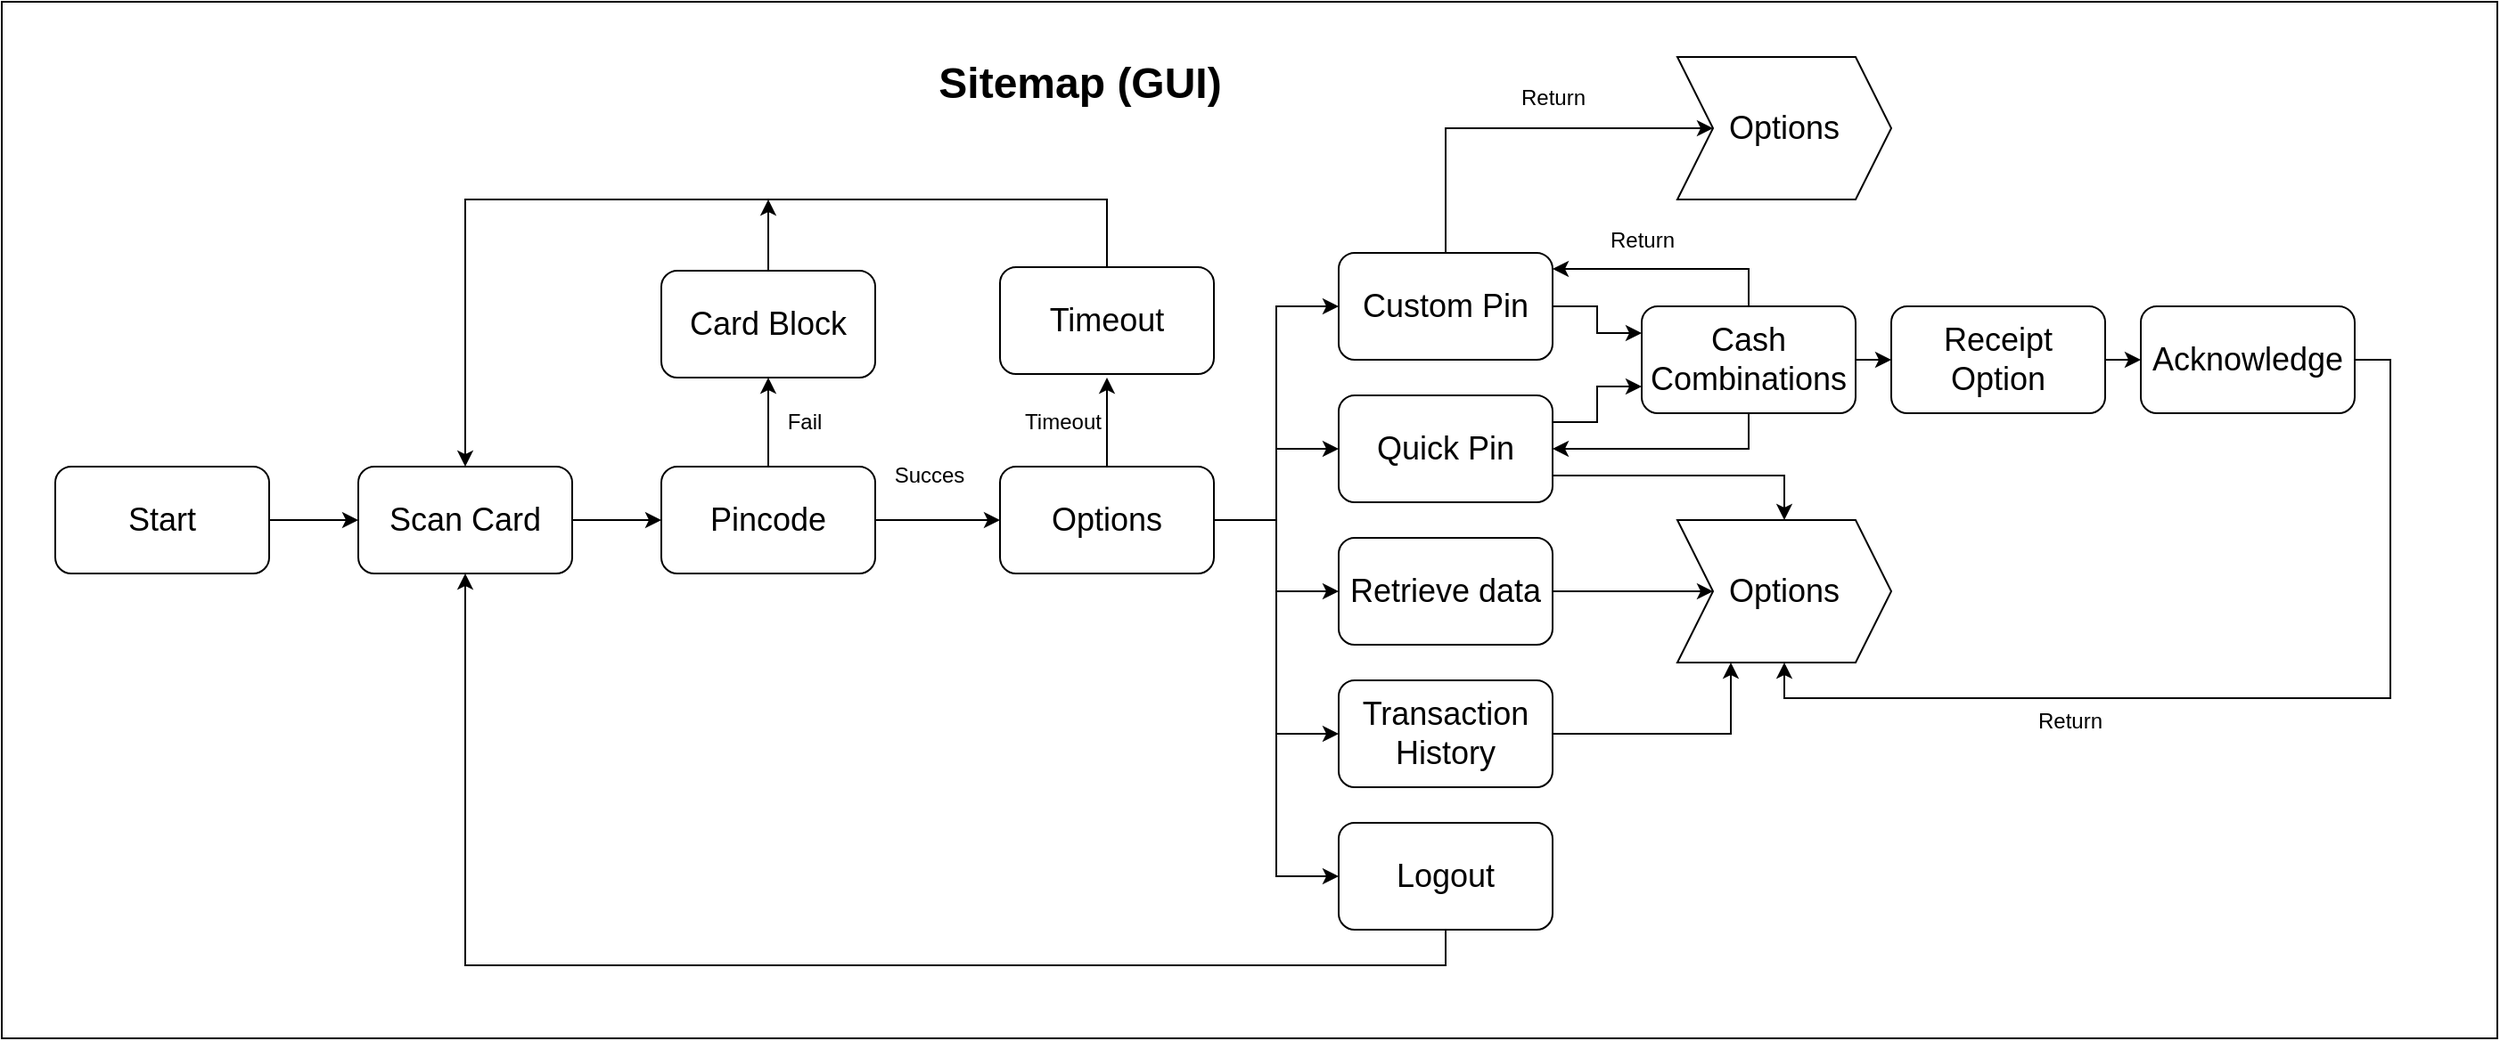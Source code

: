 <mxfile version="22.1.2" type="device">
  <diagram name="Page-1" id="2c0d36ab-eaac-3732-788b-9136903baeff">
    <mxGraphModel dx="1354" dy="818" grid="1" gridSize="10" guides="1" tooltips="1" connect="1" arrows="1" fold="1" page="1" pageScale="1.5" pageWidth="1169" pageHeight="827" background="none" math="0" shadow="0">
      <root>
        <mxCell id="0" />
        <mxCell id="1" parent="0" />
        <mxCell id="B_4cpsGFPYS9S5uiymkb-44" value="" style="rounded=0;whiteSpace=wrap;html=1;" parent="1" vertex="1">
          <mxGeometry x="100" y="139" width="1400" height="582" as="geometry" />
        </mxCell>
        <mxCell id="lXyPwl060S7qnHaX3h5r-129" style="edgeStyle=orthogonalEdgeStyle;rounded=0;orthogonalLoop=1;jettySize=auto;html=1;exitX=1;exitY=0.5;exitDx=0;exitDy=0;entryX=0;entryY=0.5;entryDx=0;entryDy=0;" parent="1" source="lXyPwl060S7qnHaX3h5r-123" target="lXyPwl060S7qnHaX3h5r-124" edge="1">
          <mxGeometry relative="1" as="geometry" />
        </mxCell>
        <mxCell id="lXyPwl060S7qnHaX3h5r-123" value="&lt;font style=&quot;font-size: 18px;&quot;&gt;Start&lt;/font&gt;" style="rounded=1;whiteSpace=wrap;html=1;" parent="1" vertex="1">
          <mxGeometry x="130" y="400" width="120" height="60" as="geometry" />
        </mxCell>
        <mxCell id="lXyPwl060S7qnHaX3h5r-130" style="edgeStyle=orthogonalEdgeStyle;rounded=0;orthogonalLoop=1;jettySize=auto;html=1;exitX=1;exitY=0.5;exitDx=0;exitDy=0;entryX=0;entryY=0.5;entryDx=0;entryDy=0;" parent="1" source="lXyPwl060S7qnHaX3h5r-124" target="lXyPwl060S7qnHaX3h5r-126" edge="1">
          <mxGeometry relative="1" as="geometry" />
        </mxCell>
        <mxCell id="lXyPwl060S7qnHaX3h5r-124" value="&lt;font style=&quot;font-size: 18px;&quot;&gt;Scan Card&lt;/font&gt;" style="rounded=1;whiteSpace=wrap;html=1;" parent="1" vertex="1">
          <mxGeometry x="300" y="400" width="120" height="60" as="geometry" />
        </mxCell>
        <mxCell id="lXyPwl060S7qnHaX3h5r-131" style="edgeStyle=orthogonalEdgeStyle;rounded=0;orthogonalLoop=1;jettySize=auto;html=1;exitX=1;exitY=0.5;exitDx=0;exitDy=0;entryX=0;entryY=0.5;entryDx=0;entryDy=0;" parent="1" source="lXyPwl060S7qnHaX3h5r-126" target="lXyPwl060S7qnHaX3h5r-128" edge="1">
          <mxGeometry relative="1" as="geometry" />
        </mxCell>
        <mxCell id="lXyPwl060S7qnHaX3h5r-139" style="edgeStyle=orthogonalEdgeStyle;rounded=0;orthogonalLoop=1;jettySize=auto;html=1;exitX=0.5;exitY=0;exitDx=0;exitDy=0;entryX=0.5;entryY=1;entryDx=0;entryDy=0;" parent="1" source="lXyPwl060S7qnHaX3h5r-126" target="lXyPwl060S7qnHaX3h5r-138" edge="1">
          <mxGeometry relative="1" as="geometry" />
        </mxCell>
        <mxCell id="lXyPwl060S7qnHaX3h5r-126" value="&lt;font style=&quot;font-size: 18px;&quot;&gt;Pincode&lt;/font&gt;" style="rounded=1;whiteSpace=wrap;html=1;" parent="1" vertex="1">
          <mxGeometry x="470" y="400" width="120" height="60" as="geometry" />
        </mxCell>
        <mxCell id="lXyPwl060S7qnHaX3h5r-145" style="edgeStyle=orthogonalEdgeStyle;rounded=0;orthogonalLoop=1;jettySize=auto;html=1;exitX=1;exitY=0.5;exitDx=0;exitDy=0;entryX=0;entryY=0.5;entryDx=0;entryDy=0;" parent="1" source="lXyPwl060S7qnHaX3h5r-128" target="lXyPwl060S7qnHaX3h5r-134" edge="1">
          <mxGeometry relative="1" as="geometry" />
        </mxCell>
        <mxCell id="lXyPwl060S7qnHaX3h5r-146" style="edgeStyle=orthogonalEdgeStyle;rounded=0;orthogonalLoop=1;jettySize=auto;html=1;exitX=1;exitY=0.5;exitDx=0;exitDy=0;entryX=0;entryY=0.5;entryDx=0;entryDy=0;" parent="1" source="lXyPwl060S7qnHaX3h5r-128" target="lXyPwl060S7qnHaX3h5r-133" edge="1">
          <mxGeometry relative="1" as="geometry" />
        </mxCell>
        <mxCell id="lXyPwl060S7qnHaX3h5r-147" style="edgeStyle=orthogonalEdgeStyle;rounded=0;orthogonalLoop=1;jettySize=auto;html=1;exitX=1;exitY=0.5;exitDx=0;exitDy=0;entryX=0;entryY=0.5;entryDx=0;entryDy=0;" parent="1" source="lXyPwl060S7qnHaX3h5r-128" target="lXyPwl060S7qnHaX3h5r-132" edge="1">
          <mxGeometry relative="1" as="geometry" />
        </mxCell>
        <mxCell id="B_4cpsGFPYS9S5uiymkb-41" style="edgeStyle=orthogonalEdgeStyle;rounded=0;orthogonalLoop=1;jettySize=auto;html=1;exitX=0.5;exitY=0;exitDx=0;exitDy=0;" parent="1" source="lXyPwl060S7qnHaX3h5r-128" edge="1">
          <mxGeometry relative="1" as="geometry">
            <mxPoint x="720" y="350" as="targetPoint" />
          </mxGeometry>
        </mxCell>
        <mxCell id="m8J3gn9Aabh27My44AZE-2" style="edgeStyle=orthogonalEdgeStyle;rounded=0;orthogonalLoop=1;jettySize=auto;html=1;exitX=1;exitY=0.5;exitDx=0;exitDy=0;entryX=0;entryY=0.5;entryDx=0;entryDy=0;" edge="1" parent="1" source="lXyPwl060S7qnHaX3h5r-128" target="m8J3gn9Aabh27My44AZE-1">
          <mxGeometry relative="1" as="geometry" />
        </mxCell>
        <mxCell id="m8J3gn9Aabh27My44AZE-3" style="edgeStyle=orthogonalEdgeStyle;rounded=0;orthogonalLoop=1;jettySize=auto;html=1;exitX=1;exitY=0.5;exitDx=0;exitDy=0;entryX=0;entryY=0.5;entryDx=0;entryDy=0;" edge="1" parent="1" source="lXyPwl060S7qnHaX3h5r-128" target="lXyPwl060S7qnHaX3h5r-135">
          <mxGeometry relative="1" as="geometry" />
        </mxCell>
        <mxCell id="lXyPwl060S7qnHaX3h5r-128" value="&lt;font style=&quot;font-size: 18px;&quot;&gt;Options&lt;/font&gt;" style="rounded=1;whiteSpace=wrap;html=1;" parent="1" vertex="1">
          <mxGeometry x="660" y="400" width="120" height="60" as="geometry" />
        </mxCell>
        <mxCell id="B_4cpsGFPYS9S5uiymkb-32" style="edgeStyle=orthogonalEdgeStyle;rounded=0;orthogonalLoop=1;jettySize=auto;html=1;exitX=0.5;exitY=0;exitDx=0;exitDy=0;entryX=0;entryY=0.5;entryDx=0;entryDy=0;" parent="1" source="lXyPwl060S7qnHaX3h5r-132" target="B_4cpsGFPYS9S5uiymkb-31" edge="1">
          <mxGeometry relative="1" as="geometry">
            <Array as="points">
              <mxPoint x="910" y="210" />
            </Array>
          </mxGeometry>
        </mxCell>
        <mxCell id="m8J3gn9Aabh27My44AZE-9" style="edgeStyle=orthogonalEdgeStyle;rounded=0;orthogonalLoop=1;jettySize=auto;html=1;exitX=1;exitY=0.5;exitDx=0;exitDy=0;entryX=0;entryY=0.25;entryDx=0;entryDy=0;" edge="1" parent="1" source="lXyPwl060S7qnHaX3h5r-132" target="lXyPwl060S7qnHaX3h5r-153">
          <mxGeometry relative="1" as="geometry" />
        </mxCell>
        <mxCell id="lXyPwl060S7qnHaX3h5r-132" value="&lt;font style=&quot;font-size: 18px;&quot;&gt;Custom Pin&lt;/font&gt;" style="rounded=1;whiteSpace=wrap;html=1;" parent="1" vertex="1">
          <mxGeometry x="850" y="280" width="120" height="60" as="geometry" />
        </mxCell>
        <mxCell id="B_4cpsGFPYS9S5uiymkb-20" style="edgeStyle=orthogonalEdgeStyle;rounded=0;orthogonalLoop=1;jettySize=auto;html=1;exitX=1;exitY=0.75;exitDx=0;exitDy=0;" parent="1" source="lXyPwl060S7qnHaX3h5r-133" target="B_4cpsGFPYS9S5uiymkb-18" edge="1">
          <mxGeometry relative="1" as="geometry" />
        </mxCell>
        <mxCell id="m8J3gn9Aabh27My44AZE-7" style="edgeStyle=orthogonalEdgeStyle;rounded=0;orthogonalLoop=1;jettySize=auto;html=1;exitX=1;exitY=0.25;exitDx=0;exitDy=0;entryX=0;entryY=0.75;entryDx=0;entryDy=0;" edge="1" parent="1" source="lXyPwl060S7qnHaX3h5r-133" target="lXyPwl060S7qnHaX3h5r-153">
          <mxGeometry relative="1" as="geometry" />
        </mxCell>
        <mxCell id="lXyPwl060S7qnHaX3h5r-133" value="&lt;font style=&quot;font-size: 18px;&quot;&gt;Quick Pin&lt;/font&gt;" style="rounded=1;whiteSpace=wrap;html=1;" parent="1" vertex="1">
          <mxGeometry x="850" y="360" width="120" height="60" as="geometry" />
        </mxCell>
        <mxCell id="B_4cpsGFPYS9S5uiymkb-21" style="edgeStyle=orthogonalEdgeStyle;rounded=0;orthogonalLoop=1;jettySize=auto;html=1;exitX=1;exitY=0.5;exitDx=0;exitDy=0;entryX=0;entryY=0.5;entryDx=0;entryDy=0;" parent="1" source="lXyPwl060S7qnHaX3h5r-134" target="B_4cpsGFPYS9S5uiymkb-18" edge="1">
          <mxGeometry relative="1" as="geometry" />
        </mxCell>
        <mxCell id="lXyPwl060S7qnHaX3h5r-134" value="&lt;font style=&quot;font-size: 18px;&quot;&gt;Retrieve data&lt;/font&gt;" style="rounded=1;whiteSpace=wrap;html=1;" parent="1" vertex="1">
          <mxGeometry x="850" y="440" width="120" height="60" as="geometry" />
        </mxCell>
        <mxCell id="lXyPwl060S7qnHaX3h5r-136" style="edgeStyle=orthogonalEdgeStyle;rounded=0;orthogonalLoop=1;jettySize=auto;html=1;exitX=0.5;exitY=1;exitDx=0;exitDy=0;entryX=0.5;entryY=1;entryDx=0;entryDy=0;" parent="1" source="lXyPwl060S7qnHaX3h5r-135" target="lXyPwl060S7qnHaX3h5r-124" edge="1">
          <mxGeometry relative="1" as="geometry">
            <Array as="points">
              <mxPoint x="910" y="680" />
              <mxPoint x="360" y="680" />
            </Array>
          </mxGeometry>
        </mxCell>
        <mxCell id="lXyPwl060S7qnHaX3h5r-135" value="&lt;font style=&quot;font-size: 18px;&quot;&gt;Logout&lt;/font&gt;" style="rounded=1;whiteSpace=wrap;html=1;" parent="1" vertex="1">
          <mxGeometry x="850" y="600" width="120" height="60" as="geometry" />
        </mxCell>
        <mxCell id="lXyPwl060S7qnHaX3h5r-137" value="Succes" style="text;html=1;align=center;verticalAlign=middle;resizable=0;points=[];autosize=1;" parent="1" vertex="1">
          <mxGeometry x="590" y="390" width="60" height="30" as="geometry" />
        </mxCell>
        <mxCell id="B_4cpsGFPYS9S5uiymkb-1" style="edgeStyle=orthogonalEdgeStyle;rounded=0;orthogonalLoop=1;jettySize=auto;html=1;exitX=0.5;exitY=0;exitDx=0;exitDy=0;" parent="1" source="lXyPwl060S7qnHaX3h5r-138" edge="1">
          <mxGeometry relative="1" as="geometry">
            <mxPoint x="530" y="250" as="targetPoint" />
          </mxGeometry>
        </mxCell>
        <mxCell id="lXyPwl060S7qnHaX3h5r-138" value="&lt;font style=&quot;font-size: 18px;&quot;&gt;Card Block&lt;/font&gt;" style="rounded=1;whiteSpace=wrap;html=1;" parent="1" vertex="1">
          <mxGeometry x="470" y="290" width="120" height="60" as="geometry" />
        </mxCell>
        <mxCell id="lXyPwl060S7qnHaX3h5r-140" value="Fail" style="text;html=1;align=center;verticalAlign=middle;resizable=0;points=[];autosize=1;" parent="1" vertex="1">
          <mxGeometry x="530" y="360" width="40" height="30" as="geometry" />
        </mxCell>
        <mxCell id="B_4cpsGFPYS9S5uiymkb-3" style="edgeStyle=orthogonalEdgeStyle;rounded=0;orthogonalLoop=1;jettySize=auto;html=1;exitX=1;exitY=0.5;exitDx=0;exitDy=0;entryX=0;entryY=0.5;entryDx=0;entryDy=0;" parent="1" source="lXyPwl060S7qnHaX3h5r-153" target="B_4cpsGFPYS9S5uiymkb-2" edge="1">
          <mxGeometry relative="1" as="geometry" />
        </mxCell>
        <mxCell id="m8J3gn9Aabh27My44AZE-8" style="edgeStyle=orthogonalEdgeStyle;rounded=0;orthogonalLoop=1;jettySize=auto;html=1;exitX=0.5;exitY=1;exitDx=0;exitDy=0;entryX=1;entryY=0.5;entryDx=0;entryDy=0;" edge="1" parent="1" source="lXyPwl060S7qnHaX3h5r-153" target="lXyPwl060S7qnHaX3h5r-133">
          <mxGeometry relative="1" as="geometry" />
        </mxCell>
        <mxCell id="lXyPwl060S7qnHaX3h5r-153" value="&lt;font style=&quot;font-size: 18px;&quot;&gt;Cash Combinations&lt;/font&gt;" style="rounded=1;whiteSpace=wrap;html=1;" parent="1" vertex="1">
          <mxGeometry x="1020" y="310" width="120" height="60" as="geometry" />
        </mxCell>
        <mxCell id="B_4cpsGFPYS9S5uiymkb-38" style="edgeStyle=orthogonalEdgeStyle;rounded=0;orthogonalLoop=1;jettySize=auto;html=1;exitX=1;exitY=0.5;exitDx=0;exitDy=0;entryX=0.5;entryY=1;entryDx=0;entryDy=0;" parent="1" source="lXyPwl060S7qnHaX3h5r-156" target="B_4cpsGFPYS9S5uiymkb-18" edge="1">
          <mxGeometry relative="1" as="geometry" />
        </mxCell>
        <mxCell id="lXyPwl060S7qnHaX3h5r-156" value="&lt;font style=&quot;font-size: 18px;&quot;&gt;Acknowledge&lt;/font&gt;" style="rounded=1;whiteSpace=wrap;html=1;" parent="1" vertex="1">
          <mxGeometry x="1300" y="310" width="120" height="60" as="geometry" />
        </mxCell>
        <mxCell id="lXyPwl060S7qnHaX3h5r-160" value="&lt;span style=&quot;font-size: 24px;&quot;&gt;&lt;b&gt;Sitemap (GUI)&lt;/b&gt;&lt;/span&gt;" style="text;html=1;align=center;verticalAlign=middle;whiteSpace=wrap;rounded=0;" parent="1" vertex="1">
          <mxGeometry x="590" y="170" width="230" height="30" as="geometry" />
        </mxCell>
        <mxCell id="B_4cpsGFPYS9S5uiymkb-4" style="edgeStyle=orthogonalEdgeStyle;rounded=0;orthogonalLoop=1;jettySize=auto;html=1;exitX=1;exitY=0.5;exitDx=0;exitDy=0;entryX=0;entryY=0.5;entryDx=0;entryDy=0;" parent="1" source="B_4cpsGFPYS9S5uiymkb-2" target="lXyPwl060S7qnHaX3h5r-156" edge="1">
          <mxGeometry relative="1" as="geometry" />
        </mxCell>
        <mxCell id="B_4cpsGFPYS9S5uiymkb-2" value="&lt;font style=&quot;font-size: 18px;&quot;&gt;Receipt Option&lt;/font&gt;" style="rounded=1;whiteSpace=wrap;html=1;" parent="1" vertex="1">
          <mxGeometry x="1160" y="310" width="120" height="60" as="geometry" />
        </mxCell>
        <mxCell id="B_4cpsGFPYS9S5uiymkb-18" value="&lt;font style=&quot;font-size: 18px;&quot;&gt;Options&lt;/font&gt;" style="shape=step;perimeter=stepPerimeter;whiteSpace=wrap;html=1;fixedSize=1;" parent="1" vertex="1">
          <mxGeometry x="1040" y="430" width="120" height="80" as="geometry" />
        </mxCell>
        <mxCell id="B_4cpsGFPYS9S5uiymkb-31" value="&lt;font style=&quot;font-size: 18px;&quot;&gt;Options&lt;br&gt;&lt;/font&gt;" style="shape=step;perimeter=stepPerimeter;whiteSpace=wrap;html=1;fixedSize=1;" parent="1" vertex="1">
          <mxGeometry x="1040" y="170" width="120" height="80" as="geometry" />
        </mxCell>
        <mxCell id="B_4cpsGFPYS9S5uiymkb-34" style="edgeStyle=orthogonalEdgeStyle;rounded=0;orthogonalLoop=1;jettySize=auto;html=1;exitX=0.5;exitY=0;exitDx=0;exitDy=0;entryX=1;entryY=0.15;entryDx=0;entryDy=0;entryPerimeter=0;" parent="1" source="lXyPwl060S7qnHaX3h5r-153" target="lXyPwl060S7qnHaX3h5r-132" edge="1">
          <mxGeometry relative="1" as="geometry" />
        </mxCell>
        <mxCell id="B_4cpsGFPYS9S5uiymkb-35" value="Return" style="text;html=1;align=center;verticalAlign=middle;resizable=0;points=[];autosize=1;" parent="1" vertex="1">
          <mxGeometry x="990" y="258" width="60" height="30" as="geometry" />
        </mxCell>
        <mxCell id="B_4cpsGFPYS9S5uiymkb-36" value="Return" style="text;html=1;align=center;verticalAlign=middle;resizable=0;points=[];autosize=1;" parent="1" vertex="1">
          <mxGeometry x="940" y="178" width="60" height="30" as="geometry" />
        </mxCell>
        <mxCell id="B_4cpsGFPYS9S5uiymkb-39" value="Return" style="text;html=1;align=center;verticalAlign=middle;resizable=0;points=[];autosize=1;" parent="1" vertex="1">
          <mxGeometry x="1230" y="528" width="60" height="30" as="geometry" />
        </mxCell>
        <mxCell id="B_4cpsGFPYS9S5uiymkb-43" style="edgeStyle=orthogonalEdgeStyle;rounded=0;orthogonalLoop=1;jettySize=auto;html=1;exitX=0.5;exitY=0;exitDx=0;exitDy=0;entryX=0.5;entryY=0;entryDx=0;entryDy=0;" parent="1" source="B_4cpsGFPYS9S5uiymkb-40" target="lXyPwl060S7qnHaX3h5r-124" edge="1">
          <mxGeometry relative="1" as="geometry">
            <Array as="points">
              <mxPoint x="720" y="250" />
              <mxPoint x="360" y="250" />
            </Array>
          </mxGeometry>
        </mxCell>
        <mxCell id="B_4cpsGFPYS9S5uiymkb-40" value="&lt;font style=&quot;font-size: 18px;&quot;&gt;Timeout&lt;/font&gt;" style="rounded=1;whiteSpace=wrap;html=1;" parent="1" vertex="1">
          <mxGeometry x="660" y="288" width="120" height="60" as="geometry" />
        </mxCell>
        <mxCell id="B_4cpsGFPYS9S5uiymkb-42" value="Timeout" style="text;html=1;align=center;verticalAlign=middle;resizable=0;points=[];autosize=1;" parent="1" vertex="1">
          <mxGeometry x="660" y="360" width="70" height="30" as="geometry" />
        </mxCell>
        <mxCell id="m8J3gn9Aabh27My44AZE-4" style="edgeStyle=orthogonalEdgeStyle;rounded=0;orthogonalLoop=1;jettySize=auto;html=1;exitX=1;exitY=0.5;exitDx=0;exitDy=0;entryX=0.25;entryY=1;entryDx=0;entryDy=0;" edge="1" parent="1" source="m8J3gn9Aabh27My44AZE-1" target="B_4cpsGFPYS9S5uiymkb-18">
          <mxGeometry relative="1" as="geometry" />
        </mxCell>
        <mxCell id="m8J3gn9Aabh27My44AZE-1" value="&lt;font style=&quot;font-size: 18px;&quot;&gt;Transaction History&lt;/font&gt;" style="rounded=1;whiteSpace=wrap;html=1;" vertex="1" parent="1">
          <mxGeometry x="850" y="520" width="120" height="60" as="geometry" />
        </mxCell>
      </root>
    </mxGraphModel>
  </diagram>
</mxfile>

